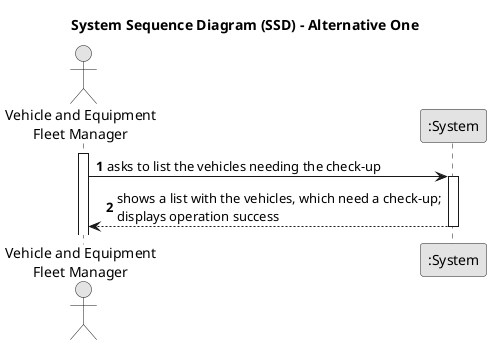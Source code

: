 @startuml
skinparam monochrome true
skinparam packageStyle rectangle
skinparam shadowing false

title System Sequence Diagram (SSD) - Alternative One

autonumber

actor "Vehicle and Equipment\nFleet Manager" as Employee
participant ":System" as System

activate Employee

    Employee -> System : asks to list the vehicles needing the check-up
    activate System

        System --> Employee : shows a list with the vehicles, which need a check-up;\ndisplays operation success
    deactivate System

@enduml